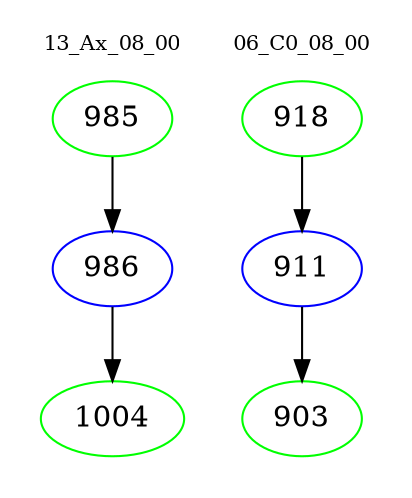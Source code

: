 digraph{
subgraph cluster_0 {
color = white
label = "13_Ax_08_00";
fontsize=10;
T0_985 [label="985", color="green"]
T0_985 -> T0_986 [color="black"]
T0_986 [label="986", color="blue"]
T0_986 -> T0_1004 [color="black"]
T0_1004 [label="1004", color="green"]
}
subgraph cluster_1 {
color = white
label = "06_C0_08_00";
fontsize=10;
T1_918 [label="918", color="green"]
T1_918 -> T1_911 [color="black"]
T1_911 [label="911", color="blue"]
T1_911 -> T1_903 [color="black"]
T1_903 [label="903", color="green"]
}
}
